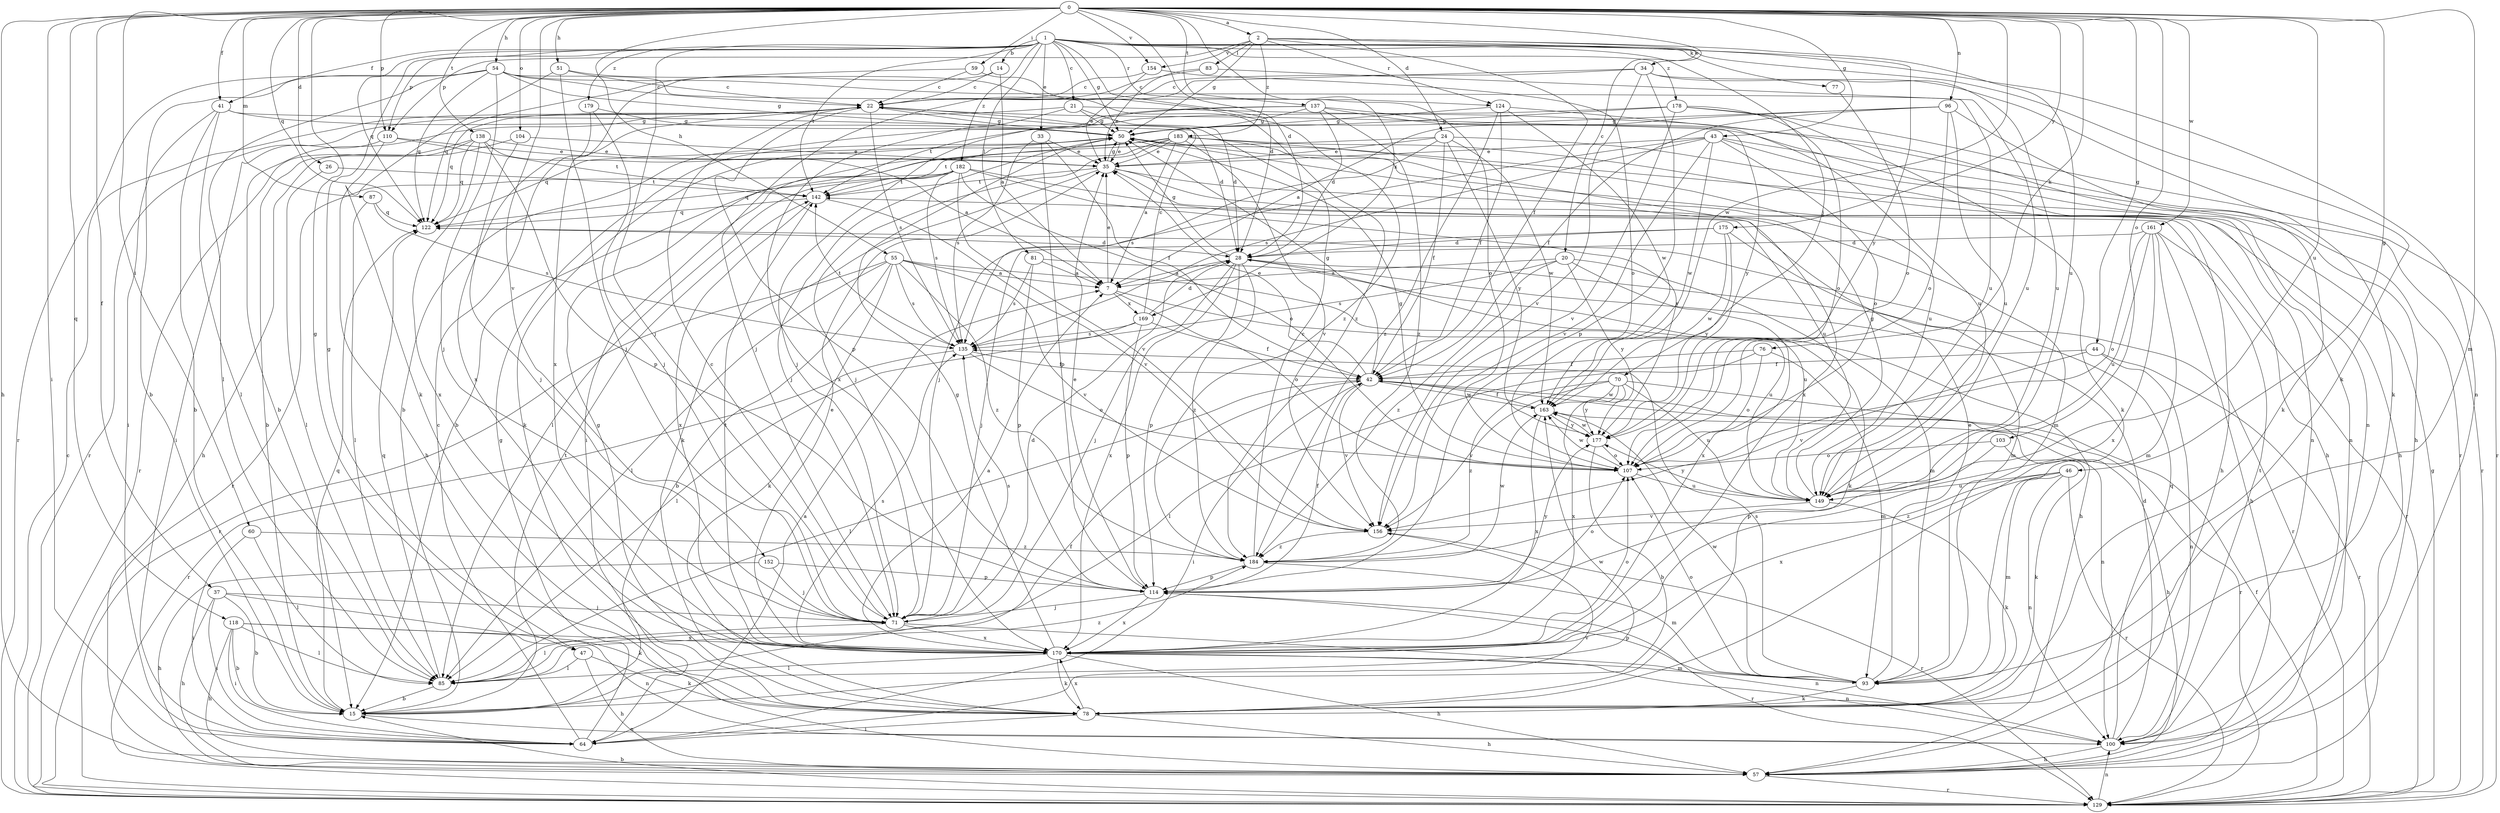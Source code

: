 strict digraph  {
0;
1;
2;
7;
14;
15;
20;
21;
22;
24;
26;
28;
33;
34;
35;
37;
41;
42;
43;
44;
46;
47;
50;
51;
54;
55;
57;
59;
60;
64;
70;
71;
76;
77;
78;
81;
83;
85;
87;
93;
96;
100;
103;
104;
107;
110;
114;
118;
122;
124;
129;
135;
137;
138;
142;
149;
152;
154;
156;
161;
163;
169;
170;
175;
177;
178;
179;
182;
183;
184;
0 -> 2  [label=a];
0 -> 20  [label=c];
0 -> 24  [label=d];
0 -> 26  [label=d];
0 -> 28  [label=d];
0 -> 37  [label=f];
0 -> 41  [label=f];
0 -> 43  [label=g];
0 -> 44  [label=g];
0 -> 46  [label=g];
0 -> 47  [label=g];
0 -> 51  [label=h];
0 -> 54  [label=h];
0 -> 55  [label=h];
0 -> 57  [label=h];
0 -> 59  [label=i];
0 -> 60  [label=i];
0 -> 64  [label=i];
0 -> 76  [label=k];
0 -> 87  [label=m];
0 -> 93  [label=m];
0 -> 96  [label=n];
0 -> 103  [label=o];
0 -> 104  [label=o];
0 -> 110  [label=p];
0 -> 118  [label=q];
0 -> 122  [label=q];
0 -> 137  [label=t];
0 -> 138  [label=t];
0 -> 149  [label=u];
0 -> 152  [label=v];
0 -> 154  [label=v];
0 -> 161  [label=w];
0 -> 163  [label=w];
0 -> 169  [label=x];
0 -> 175  [label=y];
1 -> 14  [label=b];
1 -> 21  [label=c];
1 -> 28  [label=d];
1 -> 33  [label=e];
1 -> 41  [label=f];
1 -> 47  [label=g];
1 -> 50  [label=g];
1 -> 70  [label=j];
1 -> 71  [label=j];
1 -> 77  [label=k];
1 -> 78  [label=k];
1 -> 81  [label=l];
1 -> 100  [label=n];
1 -> 110  [label=p];
1 -> 122  [label=q];
1 -> 124  [label=r];
1 -> 142  [label=t];
1 -> 178  [label=z];
1 -> 179  [label=z];
1 -> 182  [label=z];
2 -> 34  [label=e];
2 -> 42  [label=f];
2 -> 50  [label=g];
2 -> 83  [label=l];
2 -> 110  [label=p];
2 -> 124  [label=r];
2 -> 149  [label=u];
2 -> 154  [label=v];
2 -> 177  [label=y];
2 -> 183  [label=z];
7 -> 35  [label=e];
7 -> 107  [label=o];
7 -> 149  [label=u];
7 -> 169  [label=x];
14 -> 7  [label=a];
14 -> 22  [label=c];
14 -> 170  [label=x];
15 -> 42  [label=f];
15 -> 100  [label=n];
15 -> 122  [label=q];
15 -> 142  [label=t];
15 -> 163  [label=w];
20 -> 7  [label=a];
20 -> 93  [label=m];
20 -> 135  [label=s];
20 -> 170  [label=x];
20 -> 177  [label=y];
20 -> 184  [label=z];
21 -> 15  [label=b];
21 -> 28  [label=d];
21 -> 50  [label=g];
21 -> 129  [label=r];
21 -> 170  [label=x];
22 -> 50  [label=g];
22 -> 100  [label=n];
22 -> 114  [label=p];
22 -> 122  [label=q];
22 -> 129  [label=r];
22 -> 135  [label=s];
24 -> 15  [label=b];
24 -> 35  [label=e];
24 -> 42  [label=f];
24 -> 100  [label=n];
24 -> 135  [label=s];
24 -> 163  [label=w];
24 -> 177  [label=y];
26 -> 85  [label=l];
26 -> 142  [label=t];
28 -> 7  [label=a];
28 -> 50  [label=g];
28 -> 71  [label=j];
28 -> 78  [label=k];
28 -> 114  [label=p];
28 -> 129  [label=r];
28 -> 170  [label=x];
28 -> 184  [label=z];
33 -> 35  [label=e];
33 -> 42  [label=f];
33 -> 114  [label=p];
33 -> 135  [label=s];
34 -> 22  [label=c];
34 -> 71  [label=j];
34 -> 78  [label=k];
34 -> 114  [label=p];
34 -> 149  [label=u];
34 -> 156  [label=v];
35 -> 50  [label=g];
35 -> 57  [label=h];
35 -> 78  [label=k];
35 -> 93  [label=m];
35 -> 142  [label=t];
37 -> 15  [label=b];
37 -> 57  [label=h];
37 -> 64  [label=i];
37 -> 71  [label=j];
37 -> 78  [label=k];
41 -> 15  [label=b];
41 -> 28  [label=d];
41 -> 50  [label=g];
41 -> 64  [label=i];
41 -> 85  [label=l];
42 -> 35  [label=e];
42 -> 50  [label=g];
42 -> 64  [label=i];
42 -> 85  [label=l];
42 -> 129  [label=r];
42 -> 156  [label=v];
42 -> 163  [label=w];
43 -> 35  [label=e];
43 -> 71  [label=j];
43 -> 100  [label=n];
43 -> 107  [label=o];
43 -> 129  [label=r];
43 -> 135  [label=s];
43 -> 156  [label=v];
43 -> 163  [label=w];
44 -> 42  [label=f];
44 -> 100  [label=n];
44 -> 129  [label=r];
44 -> 156  [label=v];
46 -> 93  [label=m];
46 -> 100  [label=n];
46 -> 129  [label=r];
46 -> 149  [label=u];
46 -> 170  [label=x];
46 -> 184  [label=z];
47 -> 57  [label=h];
47 -> 78  [label=k];
47 -> 85  [label=l];
50 -> 35  [label=e];
50 -> 57  [label=h];
50 -> 71  [label=j];
50 -> 78  [label=k];
51 -> 22  [label=c];
51 -> 71  [label=j];
51 -> 78  [label=k];
51 -> 184  [label=z];
54 -> 15  [label=b];
54 -> 22  [label=c];
54 -> 50  [label=g];
54 -> 71  [label=j];
54 -> 85  [label=l];
54 -> 107  [label=o];
54 -> 122  [label=q];
54 -> 129  [label=r];
54 -> 149  [label=u];
55 -> 7  [label=a];
55 -> 15  [label=b];
55 -> 78  [label=k];
55 -> 85  [label=l];
55 -> 129  [label=r];
55 -> 135  [label=s];
55 -> 149  [label=u];
55 -> 156  [label=v];
55 -> 184  [label=z];
57 -> 129  [label=r];
59 -> 22  [label=c];
59 -> 122  [label=q];
59 -> 184  [label=z];
60 -> 64  [label=i];
60 -> 85  [label=l];
60 -> 184  [label=z];
64 -> 7  [label=a];
64 -> 22  [label=c];
64 -> 50  [label=g];
64 -> 156  [label=v];
70 -> 100  [label=n];
70 -> 149  [label=u];
70 -> 156  [label=v];
70 -> 163  [label=w];
70 -> 170  [label=x];
70 -> 177  [label=y];
70 -> 184  [label=z];
71 -> 22  [label=c];
71 -> 28  [label=d];
71 -> 85  [label=l];
71 -> 100  [label=n];
71 -> 135  [label=s];
71 -> 170  [label=x];
76 -> 42  [label=f];
76 -> 85  [label=l];
76 -> 93  [label=m];
76 -> 107  [label=o];
77 -> 107  [label=o];
78 -> 50  [label=g];
78 -> 57  [label=h];
78 -> 64  [label=i];
78 -> 170  [label=x];
81 -> 7  [label=a];
81 -> 57  [label=h];
81 -> 114  [label=p];
81 -> 135  [label=s];
83 -> 22  [label=c];
83 -> 35  [label=e];
83 -> 149  [label=u];
85 -> 15  [label=b];
85 -> 122  [label=q];
85 -> 184  [label=z];
87 -> 85  [label=l];
87 -> 122  [label=q];
87 -> 135  [label=s];
93 -> 35  [label=e];
93 -> 78  [label=k];
93 -> 107  [label=o];
93 -> 114  [label=p];
93 -> 135  [label=s];
93 -> 163  [label=w];
96 -> 7  [label=a];
96 -> 42  [label=f];
96 -> 50  [label=g];
96 -> 78  [label=k];
96 -> 107  [label=o];
96 -> 149  [label=u];
100 -> 28  [label=d];
100 -> 57  [label=h];
100 -> 122  [label=q];
100 -> 142  [label=t];
103 -> 78  [label=k];
103 -> 107  [label=o];
103 -> 114  [label=p];
104 -> 35  [label=e];
104 -> 57  [label=h];
104 -> 71  [label=j];
107 -> 50  [label=g];
107 -> 149  [label=u];
107 -> 163  [label=w];
110 -> 35  [label=e];
110 -> 57  [label=h];
110 -> 64  [label=i];
110 -> 142  [label=t];
114 -> 35  [label=e];
114 -> 42  [label=f];
114 -> 71  [label=j];
114 -> 107  [label=o];
114 -> 129  [label=r];
114 -> 170  [label=x];
114 -> 177  [label=y];
118 -> 15  [label=b];
118 -> 57  [label=h];
118 -> 64  [label=i];
118 -> 85  [label=l];
118 -> 100  [label=n];
118 -> 170  [label=x];
122 -> 28  [label=d];
124 -> 42  [label=f];
124 -> 50  [label=g];
124 -> 57  [label=h];
124 -> 163  [label=w];
124 -> 184  [label=z];
129 -> 15  [label=b];
129 -> 22  [label=c];
129 -> 42  [label=f];
129 -> 50  [label=g];
129 -> 100  [label=n];
135 -> 42  [label=f];
135 -> 107  [label=o];
135 -> 129  [label=r];
135 -> 142  [label=t];
137 -> 15  [label=b];
137 -> 28  [label=d];
137 -> 50  [label=g];
137 -> 71  [label=j];
137 -> 149  [label=u];
137 -> 177  [label=y];
137 -> 184  [label=z];
138 -> 7  [label=a];
138 -> 15  [label=b];
138 -> 35  [label=e];
138 -> 114  [label=p];
138 -> 122  [label=q];
138 -> 129  [label=r];
138 -> 170  [label=x];
142 -> 122  [label=q];
142 -> 156  [label=v];
142 -> 170  [label=x];
149 -> 50  [label=g];
149 -> 78  [label=k];
149 -> 156  [label=v];
149 -> 177  [label=y];
152 -> 57  [label=h];
152 -> 71  [label=j];
152 -> 114  [label=p];
154 -> 22  [label=c];
154 -> 35  [label=e];
154 -> 107  [label=o];
156 -> 129  [label=r];
156 -> 184  [label=z];
161 -> 28  [label=d];
161 -> 57  [label=h];
161 -> 93  [label=m];
161 -> 107  [label=o];
161 -> 129  [label=r];
161 -> 149  [label=u];
161 -> 170  [label=x];
163 -> 42  [label=f];
163 -> 57  [label=h];
163 -> 170  [label=x];
163 -> 177  [label=y];
169 -> 22  [label=c];
169 -> 28  [label=d];
169 -> 42  [label=f];
169 -> 85  [label=l];
169 -> 114  [label=p];
169 -> 135  [label=s];
170 -> 7  [label=a];
170 -> 35  [label=e];
170 -> 50  [label=g];
170 -> 57  [label=h];
170 -> 78  [label=k];
170 -> 85  [label=l];
170 -> 93  [label=m];
170 -> 100  [label=n];
170 -> 107  [label=o];
170 -> 135  [label=s];
170 -> 142  [label=t];
175 -> 28  [label=d];
175 -> 71  [label=j];
175 -> 93  [label=m];
175 -> 163  [label=w];
175 -> 177  [label=y];
177 -> 15  [label=b];
177 -> 107  [label=o];
177 -> 163  [label=w];
178 -> 50  [label=g];
178 -> 78  [label=k];
178 -> 107  [label=o];
178 -> 129  [label=r];
178 -> 142  [label=t];
178 -> 156  [label=v];
179 -> 50  [label=g];
179 -> 71  [label=j];
179 -> 170  [label=x];
182 -> 85  [label=l];
182 -> 107  [label=o];
182 -> 122  [label=q];
182 -> 129  [label=r];
182 -> 135  [label=s];
182 -> 142  [label=t];
182 -> 149  [label=u];
182 -> 156  [label=v];
182 -> 177  [label=y];
183 -> 7  [label=a];
183 -> 35  [label=e];
183 -> 57  [label=h];
183 -> 64  [label=i];
183 -> 71  [label=j];
183 -> 122  [label=q];
183 -> 142  [label=t];
183 -> 149  [label=u];
183 -> 156  [label=v];
183 -> 170  [label=x];
184 -> 22  [label=c];
184 -> 93  [label=m];
184 -> 114  [label=p];
184 -> 163  [label=w];
}
